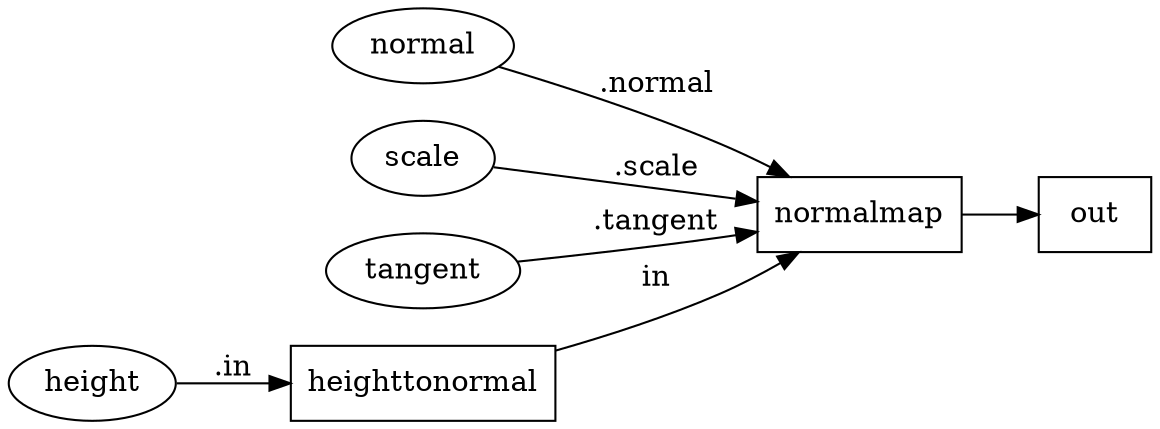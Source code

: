 digraph {
  rankdir = LR;
    NG_bump_vector3_N_normalmap [label= "normalmap"];
    NG_bump_vector3_N_normalmap[shape = box];
    NG_bump_vector3_N_normalmap ->     NG_bump_vector3_out;
    NG_bump_vector3_out [label= "out"];
    NG_bump_vector3_out[shape = box]; 
    NG_bump_vector3_normalINT [label="normal"];
    NG_bump_vector3_normalINT [shape = ellipse];
    NG_bump_vector3_N_normalmap [label="normalmap"];
    NG_bump_vector3_normalINT -> NG_bump_vector3_N_normalmap [label=".normal"];
    NG_bump_vector3_scaleINT [label="scale"];
    NG_bump_vector3_scaleINT [shape = ellipse];
    NG_bump_vector3_N_normalmap [label="normalmap"];
    NG_bump_vector3_scaleINT -> NG_bump_vector3_N_normalmap [label=".scale"];
    NG_bump_vector3_tangentINT [label="tangent"];
    NG_bump_vector3_tangentINT [shape = ellipse];
    NG_bump_vector3_N_normalmap [label="normalmap"];
    NG_bump_vector3_tangentINT -> NG_bump_vector3_N_normalmap [label=".tangent"];
    NG_bump_vector3_N_heighttonormal [label= "heighttonormal"];
    NG_bump_vector3_N_heighttonormal[shape = box];
    NG_bump_vector3_N_heighttonormal ->     NG_bump_vector3_N_normalmap [label= "in"];
    NG_bump_vector3_N_normalmap [label= "normalmap"];
    NG_bump_vector3_N_normalmap[shape = box]; 
    NG_bump_vector3_heightINT [label="height"];
    NG_bump_vector3_heightINT [shape = ellipse];
    NG_bump_vector3_N_heighttonormal [label="heighttonormal"];
    NG_bump_vector3_heightINT -> NG_bump_vector3_N_heighttonormal [label=".in"];
}
